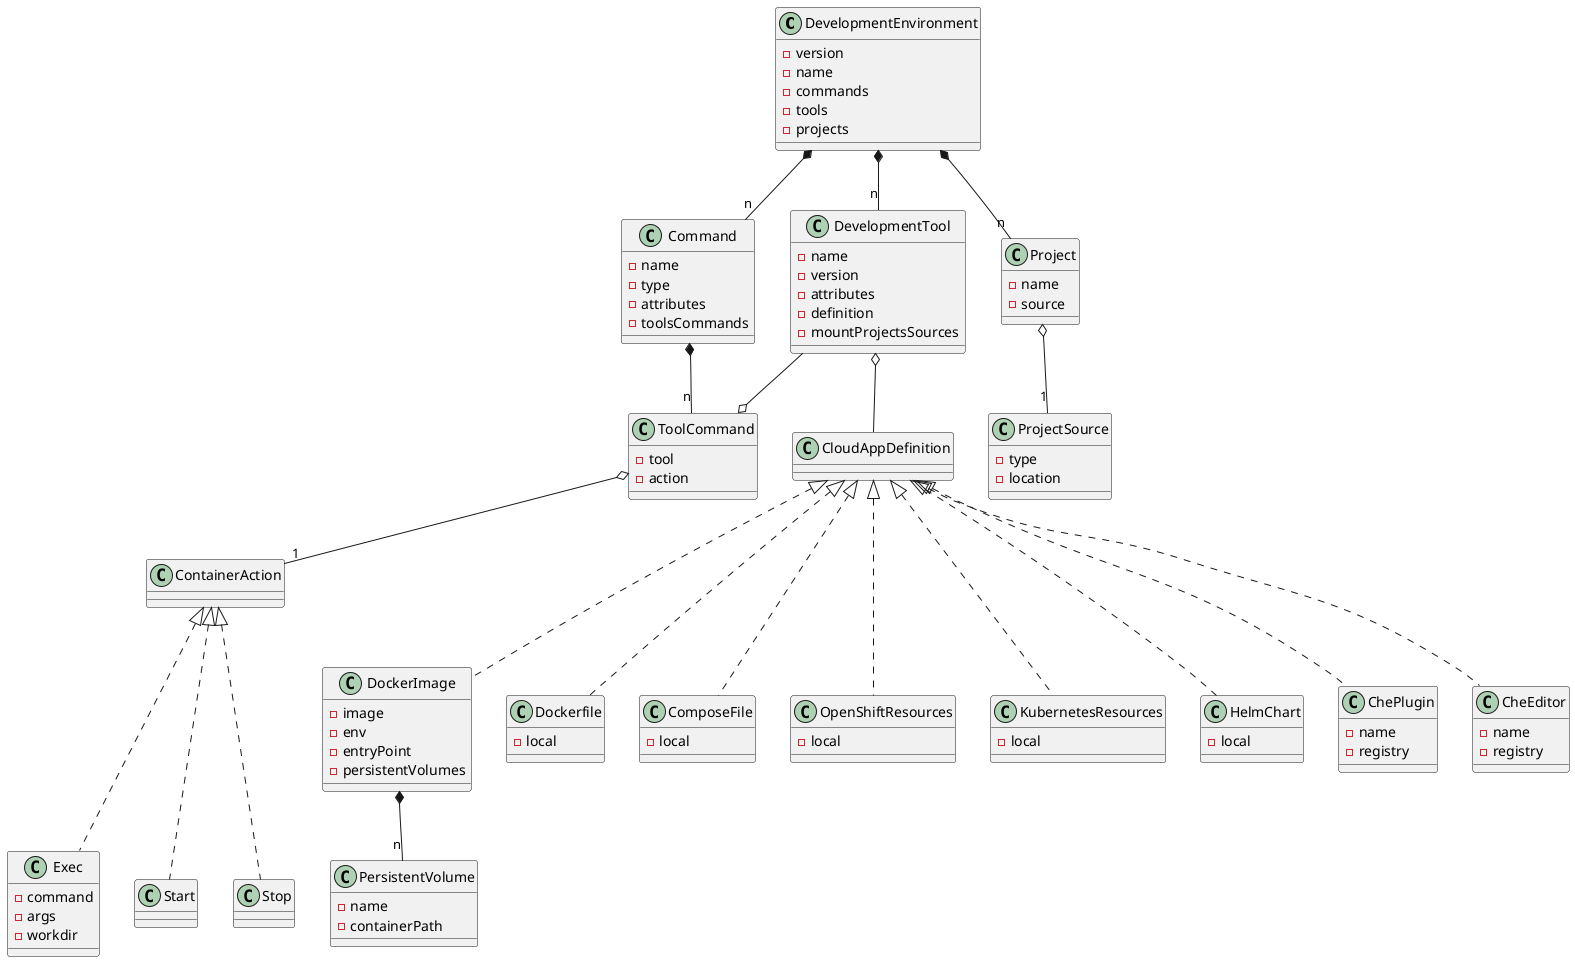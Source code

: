 @startuml devfile

class DevelopmentEnvironment {
  - version
  - name
  - commands
  - tools
  - projects
}

together {
  class DevelopmentTool
  class Command
  class Project
}

together {
  class ToolCommand
  class CloudAppDefinition
}

DevelopmentEnvironment *-- "n" DevelopmentTool
DevelopmentEnvironment *-- "n" Command
DevelopmentEnvironment *-- "n" Project

class DevelopmentTool {
    - name
    - version
    - attributes
    - definition
    - mountProjectsSources
}

DevelopmentTool o-- CloudAppDefinition

CloudAppDefinition <|-.. DockerImage
CloudAppDefinition <|-.. Dockerfile
CloudAppDefinition <|-.. ComposeFile
CloudAppDefinition <|-.. OpenShiftResources
CloudAppDefinition <|-.. KubernetesResources
CloudAppDefinition <|-.. HelmChart
CloudAppDefinition <|-.. ChePlugin
CloudAppDefinition <|-.. CheEditor

class Command {
  - name
  - type
  - attributes
  - toolsCommands
}

Command *-- "n" ToolCommand
ToolCommand o-- DevelopmentTool

class ToolCommand {
  - tool
  - action
}

ToolCommand o-- "1" ContainerAction

ContainerAction <|-..Exec
ContainerAction <|-..Start
ContainerAction <|-..Stop

together {
  class Exec
  class Start
  class Stop
}

class Exec {
  - command
  - args
  - workdir
}

class Project {
  - name
  - source
}

Project o-- "1" ProjectSource

class ProjectSource {
  - type
  - location
}

class DockerImage {
  - image
  - env
  - entryPoint
  - persistentVolumes
}

DockerImage *-- "n" PersistentVolume

class PersistentVolume {
  - name
  - containerPath
}

class ComposeFile {
  - local
}

class Dockerfile {
  - local
}

class OpenShiftResources {
  - local
}

class KubernetesResources {
  - local
}

class HelmChart {
  - local
}

class ChePlugin {
  - name
  - registry
}

class CheEditor {
  - name
  - registry
}

@enduml